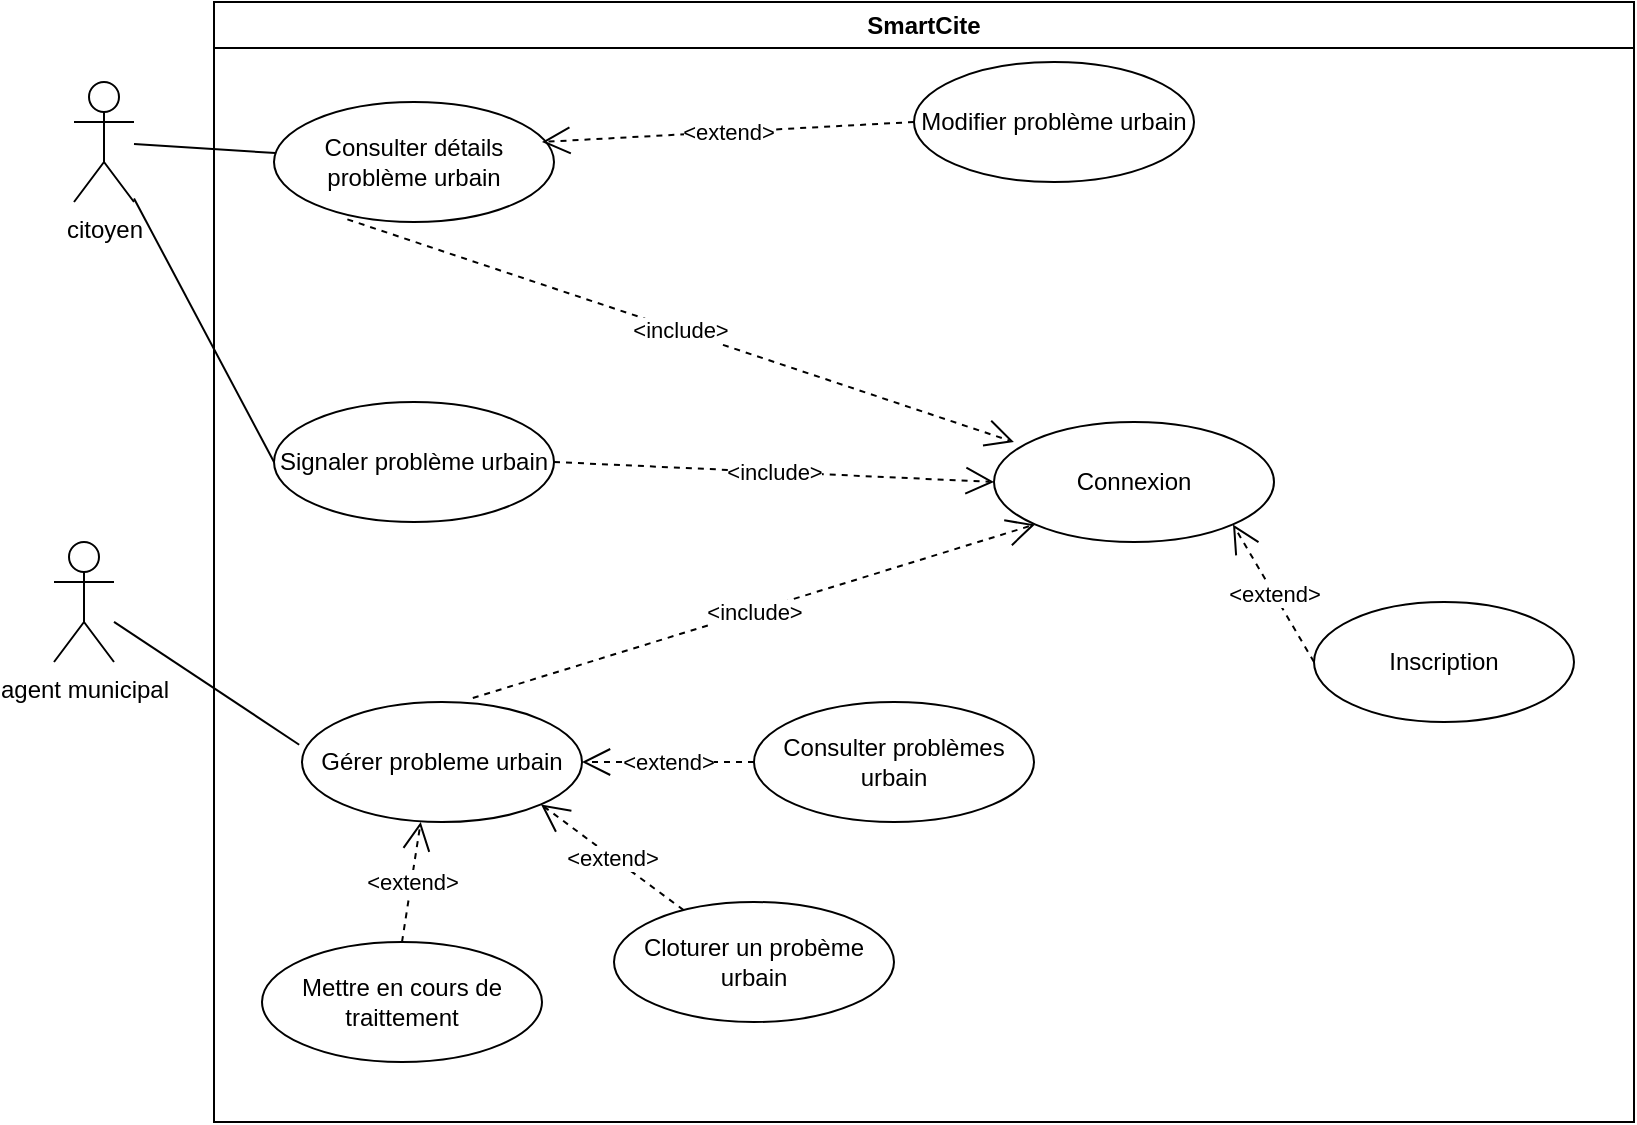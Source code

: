 <mxfile version="26.1.1">
  <diagram name="Page-1" id="XnHImOSnmTUTyuYHLlI6">
    <mxGraphModel dx="1034" dy="1628" grid="1" gridSize="10" guides="1" tooltips="1" connect="1" arrows="1" fold="1" page="1" pageScale="1" pageWidth="827" pageHeight="1169" math="0" shadow="0">
      <root>
        <mxCell id="0" />
        <mxCell id="1" parent="0" />
        <mxCell id="x2JVcxiwN9VGTN7cAI9j-1" value="SmartCite" style="swimlane;whiteSpace=wrap;html=1;" vertex="1" parent="1">
          <mxGeometry x="220" y="-430" width="710" height="560" as="geometry" />
        </mxCell>
        <mxCell id="x2JVcxiwN9VGTN7cAI9j-14" value="Connexion" style="ellipse;whiteSpace=wrap;html=1;" vertex="1" parent="x2JVcxiwN9VGTN7cAI9j-1">
          <mxGeometry x="390" y="210" width="140" height="60" as="geometry" />
        </mxCell>
        <mxCell id="x2JVcxiwN9VGTN7cAI9j-16" value="Inscription" style="ellipse;whiteSpace=wrap;html=1;" vertex="1" parent="x2JVcxiwN9VGTN7cAI9j-1">
          <mxGeometry x="550" y="300" width="130" height="60" as="geometry" />
        </mxCell>
        <mxCell id="x2JVcxiwN9VGTN7cAI9j-17" value="Signaler problème urbain" style="ellipse;whiteSpace=wrap;html=1;" vertex="1" parent="x2JVcxiwN9VGTN7cAI9j-1">
          <mxGeometry x="30" y="200" width="140" height="60" as="geometry" />
        </mxCell>
        <mxCell id="x2JVcxiwN9VGTN7cAI9j-18" value="Consulter détails problème urbain" style="ellipse;whiteSpace=wrap;html=1;" vertex="1" parent="x2JVcxiwN9VGTN7cAI9j-1">
          <mxGeometry x="30" y="50" width="140" height="60" as="geometry" />
        </mxCell>
        <mxCell id="x2JVcxiwN9VGTN7cAI9j-19" value="Modifier problème urbain" style="ellipse;whiteSpace=wrap;html=1;" vertex="1" parent="x2JVcxiwN9VGTN7cAI9j-1">
          <mxGeometry x="350" y="30" width="140" height="60" as="geometry" />
        </mxCell>
        <mxCell id="x2JVcxiwN9VGTN7cAI9j-20" value="Cloturer un probème urbain" style="ellipse;whiteSpace=wrap;html=1;" vertex="1" parent="x2JVcxiwN9VGTN7cAI9j-1">
          <mxGeometry x="200" y="450" width="140" height="60" as="geometry" />
        </mxCell>
        <mxCell id="x2JVcxiwN9VGTN7cAI9j-21" value="Gérer probleme urbain" style="ellipse;whiteSpace=wrap;html=1;" vertex="1" parent="x2JVcxiwN9VGTN7cAI9j-1">
          <mxGeometry x="44" y="350" width="140" height="60" as="geometry" />
        </mxCell>
        <mxCell id="x2JVcxiwN9VGTN7cAI9j-25" value="&amp;lt;&lt;span style=&quot;background-color: light-dark(#ffffff, var(--ge-dark-color, #121212)); color: light-dark(rgb(0, 0, 0), rgb(255, 255, 255));&quot;&gt;include&amp;gt;&lt;/span&gt;" style="endArrow=open;endSize=12;dashed=1;html=1;rounded=0;exitX=1;exitY=0.5;exitDx=0;exitDy=0;" edge="1" parent="x2JVcxiwN9VGTN7cAI9j-1" source="x2JVcxiwN9VGTN7cAI9j-17">
          <mxGeometry width="160" relative="1" as="geometry">
            <mxPoint x="180" y="210" as="sourcePoint" />
            <mxPoint x="390" y="240" as="targetPoint" />
          </mxGeometry>
        </mxCell>
        <mxCell id="x2JVcxiwN9VGTN7cAI9j-26" value="&amp;lt;&lt;span style=&quot;background-color: light-dark(#ffffff, var(--ge-dark-color, #121212)); color: light-dark(rgb(0, 0, 0), rgb(255, 255, 255));&quot;&gt;include&amp;gt;&lt;/span&gt;" style="endArrow=open;endSize=12;dashed=1;html=1;rounded=0;exitX=0.262;exitY=0.978;exitDx=0;exitDy=0;entryX=0.071;entryY=0.167;entryDx=0;entryDy=0;entryPerimeter=0;exitPerimeter=0;" edge="1" parent="x2JVcxiwN9VGTN7cAI9j-1" source="x2JVcxiwN9VGTN7cAI9j-18" target="x2JVcxiwN9VGTN7cAI9j-14">
          <mxGeometry width="160" relative="1" as="geometry">
            <mxPoint x="110" y="170" as="sourcePoint" />
            <mxPoint x="310" y="130" as="targetPoint" />
          </mxGeometry>
        </mxCell>
        <mxCell id="x2JVcxiwN9VGTN7cAI9j-28" value="&amp;lt;&lt;span style=&quot;background-color: light-dark(#ffffff, var(--ge-dark-color, #121212)); color: light-dark(rgb(0, 0, 0), rgb(255, 255, 255));&quot;&gt;include&amp;gt;&lt;/span&gt;" style="endArrow=open;endSize=12;dashed=1;html=1;rounded=0;exitX=0.61;exitY=-0.033;exitDx=0;exitDy=0;entryX=0;entryY=1;entryDx=0;entryDy=0;exitPerimeter=0;" edge="1" parent="x2JVcxiwN9VGTN7cAI9j-1" source="x2JVcxiwN9VGTN7cAI9j-21" target="x2JVcxiwN9VGTN7cAI9j-14">
          <mxGeometry width="160" relative="1" as="geometry">
            <mxPoint x="180" y="240" as="sourcePoint" />
            <mxPoint x="380" y="200" as="targetPoint" />
          </mxGeometry>
        </mxCell>
        <mxCell id="x2JVcxiwN9VGTN7cAI9j-30" value="&amp;lt;&lt;span style=&quot;background-color: light-dark(#ffffff, var(--ge-dark-color, #121212)); color: light-dark(rgb(0, 0, 0), rgb(255, 255, 255));&quot;&gt;extend&amp;gt;&lt;/span&gt;" style="endArrow=open;endSize=12;dashed=1;html=1;rounded=0;exitX=0;exitY=0.5;exitDx=0;exitDy=0;entryX=0.957;entryY=0.333;entryDx=0;entryDy=0;entryPerimeter=0;" edge="1" parent="x2JVcxiwN9VGTN7cAI9j-1" source="x2JVcxiwN9VGTN7cAI9j-19" target="x2JVcxiwN9VGTN7cAI9j-18">
          <mxGeometry width="160" relative="1" as="geometry">
            <mxPoint x="120" y="44.5" as="sourcePoint" />
            <mxPoint x="423" y="115.5" as="targetPoint" />
          </mxGeometry>
        </mxCell>
        <mxCell id="x2JVcxiwN9VGTN7cAI9j-33" value="&amp;lt;&lt;span style=&quot;background-color: light-dark(#ffffff, var(--ge-dark-color, #121212)); color: light-dark(rgb(0, 0, 0), rgb(255, 255, 255));&quot;&gt;extend&amp;gt;&lt;/span&gt;" style="endArrow=open;endSize=12;dashed=1;html=1;rounded=0;exitX=0;exitY=0.5;exitDx=0;exitDy=0;entryX=1;entryY=1;entryDx=0;entryDy=0;" edge="1" parent="x2JVcxiwN9VGTN7cAI9j-1" source="x2JVcxiwN9VGTN7cAI9j-16" target="x2JVcxiwN9VGTN7cAI9j-14">
          <mxGeometry width="160" relative="1" as="geometry">
            <mxPoint x="560" y="140" as="sourcePoint" />
            <mxPoint x="499" y="179" as="targetPoint" />
          </mxGeometry>
        </mxCell>
        <mxCell id="x2JVcxiwN9VGTN7cAI9j-38" value="&amp;lt;&lt;span style=&quot;background-color: light-dark(#ffffff, var(--ge-dark-color, #121212)); color: light-dark(rgb(0, 0, 0), rgb(255, 255, 255));&quot;&gt;extend&amp;gt;&lt;/span&gt;" style="endArrow=open;endSize=12;dashed=1;html=1;rounded=0;entryX=1;entryY=1;entryDx=0;entryDy=0;" edge="1" parent="x2JVcxiwN9VGTN7cAI9j-1" source="x2JVcxiwN9VGTN7cAI9j-20" target="x2JVcxiwN9VGTN7cAI9j-21">
          <mxGeometry width="160" relative="1" as="geometry">
            <mxPoint x="310" y="420" as="sourcePoint" />
            <mxPoint x="168" y="430" as="targetPoint" />
          </mxGeometry>
        </mxCell>
        <mxCell id="x2JVcxiwN9VGTN7cAI9j-43" value="Consulter problèmes urbain" style="ellipse;whiteSpace=wrap;html=1;" vertex="1" parent="x2JVcxiwN9VGTN7cAI9j-1">
          <mxGeometry x="270" y="350" width="140" height="60" as="geometry" />
        </mxCell>
        <mxCell id="x2JVcxiwN9VGTN7cAI9j-44" value="&amp;lt;&lt;span style=&quot;background-color: light-dark(#ffffff, var(--ge-dark-color, #121212)); color: light-dark(rgb(0, 0, 0), rgb(255, 255, 255));&quot;&gt;extend&amp;gt;&lt;/span&gt;" style="endArrow=open;endSize=12;dashed=1;html=1;rounded=0;entryX=1;entryY=0.5;entryDx=0;entryDy=0;exitX=0;exitY=0.5;exitDx=0;exitDy=0;" edge="1" parent="x2JVcxiwN9VGTN7cAI9j-1" source="x2JVcxiwN9VGTN7cAI9j-43" target="x2JVcxiwN9VGTN7cAI9j-21">
          <mxGeometry width="160" relative="1" as="geometry">
            <mxPoint x="270" y="413" as="sourcePoint" />
            <mxPoint x="198" y="360" as="targetPoint" />
          </mxGeometry>
        </mxCell>
        <mxCell id="x2JVcxiwN9VGTN7cAI9j-45" value="Mettre en cours de traittement" style="ellipse;whiteSpace=wrap;html=1;" vertex="1" parent="x2JVcxiwN9VGTN7cAI9j-1">
          <mxGeometry x="24" y="470" width="140" height="60" as="geometry" />
        </mxCell>
        <mxCell id="x2JVcxiwN9VGTN7cAI9j-46" value="&amp;lt;&lt;span style=&quot;background-color: light-dark(#ffffff, var(--ge-dark-color, #121212)); color: light-dark(rgb(0, 0, 0), rgb(255, 255, 255));&quot;&gt;extend&amp;gt;&lt;/span&gt;" style="endArrow=open;endSize=12;dashed=1;html=1;rounded=0;entryX=0.424;entryY=1;entryDx=0;entryDy=0;exitX=0.5;exitY=0;exitDx=0;exitDy=0;entryPerimeter=0;" edge="1" parent="x2JVcxiwN9VGTN7cAI9j-1" source="x2JVcxiwN9VGTN7cAI9j-45" target="x2JVcxiwN9VGTN7cAI9j-21">
          <mxGeometry width="160" relative="1" as="geometry">
            <mxPoint x="245" y="464" as="sourcePoint" />
            <mxPoint x="173" y="411" as="targetPoint" />
          </mxGeometry>
        </mxCell>
        <mxCell id="x2JVcxiwN9VGTN7cAI9j-10" value="citoyen&lt;div&gt;&lt;br&gt;&lt;/div&gt;" style="shape=umlActor;verticalLabelPosition=bottom;verticalAlign=top;html=1;outlineConnect=0;" vertex="1" parent="1">
          <mxGeometry x="150" y="-390" width="30" height="60" as="geometry" />
        </mxCell>
        <mxCell id="x2JVcxiwN9VGTN7cAI9j-12" value="agent municipal" style="shape=umlActor;verticalLabelPosition=bottom;verticalAlign=top;html=1;outlineConnect=0;" vertex="1" parent="1">
          <mxGeometry x="140" y="-160" width="30" height="60" as="geometry" />
        </mxCell>
        <mxCell id="x2JVcxiwN9VGTN7cAI9j-23" value="" style="endArrow=none;html=1;rounded=0;entryX=0;entryY=0.5;entryDx=0;entryDy=0;" edge="1" parent="1" source="x2JVcxiwN9VGTN7cAI9j-10" target="x2JVcxiwN9VGTN7cAI9j-17">
          <mxGeometry width="50" height="50" relative="1" as="geometry">
            <mxPoint x="190" y="-330" as="sourcePoint" />
            <mxPoint x="240" y="-380" as="targetPoint" />
          </mxGeometry>
        </mxCell>
        <mxCell id="x2JVcxiwN9VGTN7cAI9j-24" value="" style="endArrow=none;html=1;rounded=0;" edge="1" parent="1" source="x2JVcxiwN9VGTN7cAI9j-10" target="x2JVcxiwN9VGTN7cAI9j-18">
          <mxGeometry width="50" height="50" relative="1" as="geometry">
            <mxPoint x="210" y="-380" as="sourcePoint" />
            <mxPoint x="260" y="-430" as="targetPoint" />
          </mxGeometry>
        </mxCell>
        <mxCell id="x2JVcxiwN9VGTN7cAI9j-37" value="" style="endArrow=none;html=1;rounded=0;entryX=-0.01;entryY=0.356;entryDx=0;entryDy=0;entryPerimeter=0;" edge="1" parent="1" source="x2JVcxiwN9VGTN7cAI9j-12" target="x2JVcxiwN9VGTN7cAI9j-21">
          <mxGeometry width="50" height="50" relative="1" as="geometry">
            <mxPoint x="190" y="-70" as="sourcePoint" />
            <mxPoint x="240" y="-120" as="targetPoint" />
          </mxGeometry>
        </mxCell>
      </root>
    </mxGraphModel>
  </diagram>
</mxfile>
